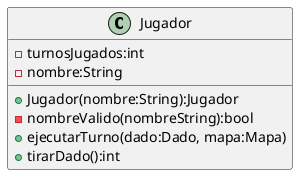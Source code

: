 @startuml
    class Jugador {
        - turnosJugados:int
        - nombre:String
        + Jugador(nombre:String):Jugador
        - nombreValido(nombreString):bool
        + ejecutarTurno(dado:Dado, mapa:Mapa)
        + tirarDado():int
    }
@enduml